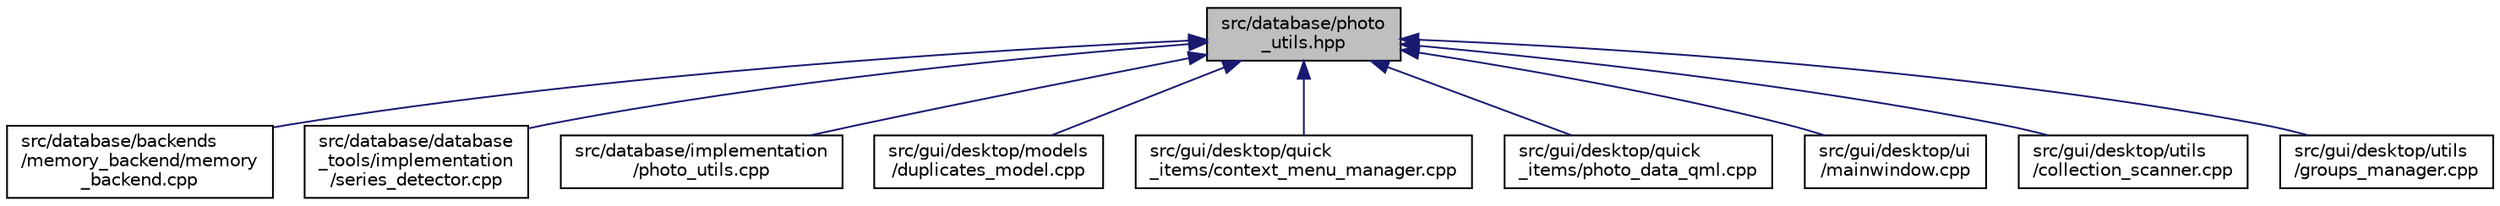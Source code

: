 digraph "src/database/photo_utils.hpp"
{
 // LATEX_PDF_SIZE
  edge [fontname="Helvetica",fontsize="10",labelfontname="Helvetica",labelfontsize="10"];
  node [fontname="Helvetica",fontsize="10",shape=record];
  Node1 [label="src/database/photo\l_utils.hpp",height=0.2,width=0.4,color="black", fillcolor="grey75", style="filled", fontcolor="black",tooltip=" "];
  Node1 -> Node2 [dir="back",color="midnightblue",fontsize="10",style="solid",fontname="Helvetica"];
  Node2 [label="src/database/backends\l/memory_backend/memory\l_backend.cpp",height=0.2,width=0.4,color="black", fillcolor="white", style="filled",URL="$memory__backend_8cpp.html",tooltip=" "];
  Node1 -> Node3 [dir="back",color="midnightblue",fontsize="10",style="solid",fontname="Helvetica"];
  Node3 [label="src/database/database\l_tools/implementation\l/series_detector.cpp",height=0.2,width=0.4,color="black", fillcolor="white", style="filled",URL="$series__detector_8cpp.html",tooltip=" "];
  Node1 -> Node4 [dir="back",color="midnightblue",fontsize="10",style="solid",fontname="Helvetica"];
  Node4 [label="src/database/implementation\l/photo_utils.cpp",height=0.2,width=0.4,color="black", fillcolor="white", style="filled",URL="$photo__utils_8cpp.html",tooltip=" "];
  Node1 -> Node5 [dir="back",color="midnightblue",fontsize="10",style="solid",fontname="Helvetica"];
  Node5 [label="src/gui/desktop/models\l/duplicates_model.cpp",height=0.2,width=0.4,color="black", fillcolor="white", style="filled",URL="$duplicates__model_8cpp.html",tooltip=" "];
  Node1 -> Node6 [dir="back",color="midnightblue",fontsize="10",style="solid",fontname="Helvetica"];
  Node6 [label="src/gui/desktop/quick\l_items/context_menu_manager.cpp",height=0.2,width=0.4,color="black", fillcolor="white", style="filled",URL="$context__menu__manager_8cpp.html",tooltip=" "];
  Node1 -> Node7 [dir="back",color="midnightblue",fontsize="10",style="solid",fontname="Helvetica"];
  Node7 [label="src/gui/desktop/quick\l_items/photo_data_qml.cpp",height=0.2,width=0.4,color="black", fillcolor="white", style="filled",URL="$photo__data__qml_8cpp.html",tooltip=" "];
  Node1 -> Node8 [dir="back",color="midnightblue",fontsize="10",style="solid",fontname="Helvetica"];
  Node8 [label="src/gui/desktop/ui\l/mainwindow.cpp",height=0.2,width=0.4,color="black", fillcolor="white", style="filled",URL="$mainwindow_8cpp.html",tooltip=" "];
  Node1 -> Node9 [dir="back",color="midnightblue",fontsize="10",style="solid",fontname="Helvetica"];
  Node9 [label="src/gui/desktop/utils\l/collection_scanner.cpp",height=0.2,width=0.4,color="black", fillcolor="white", style="filled",URL="$collection__scanner_8cpp.html",tooltip=" "];
  Node1 -> Node10 [dir="back",color="midnightblue",fontsize="10",style="solid",fontname="Helvetica"];
  Node10 [label="src/gui/desktop/utils\l/groups_manager.cpp",height=0.2,width=0.4,color="black", fillcolor="white", style="filled",URL="$groups__manager_8cpp.html",tooltip=" "];
}
